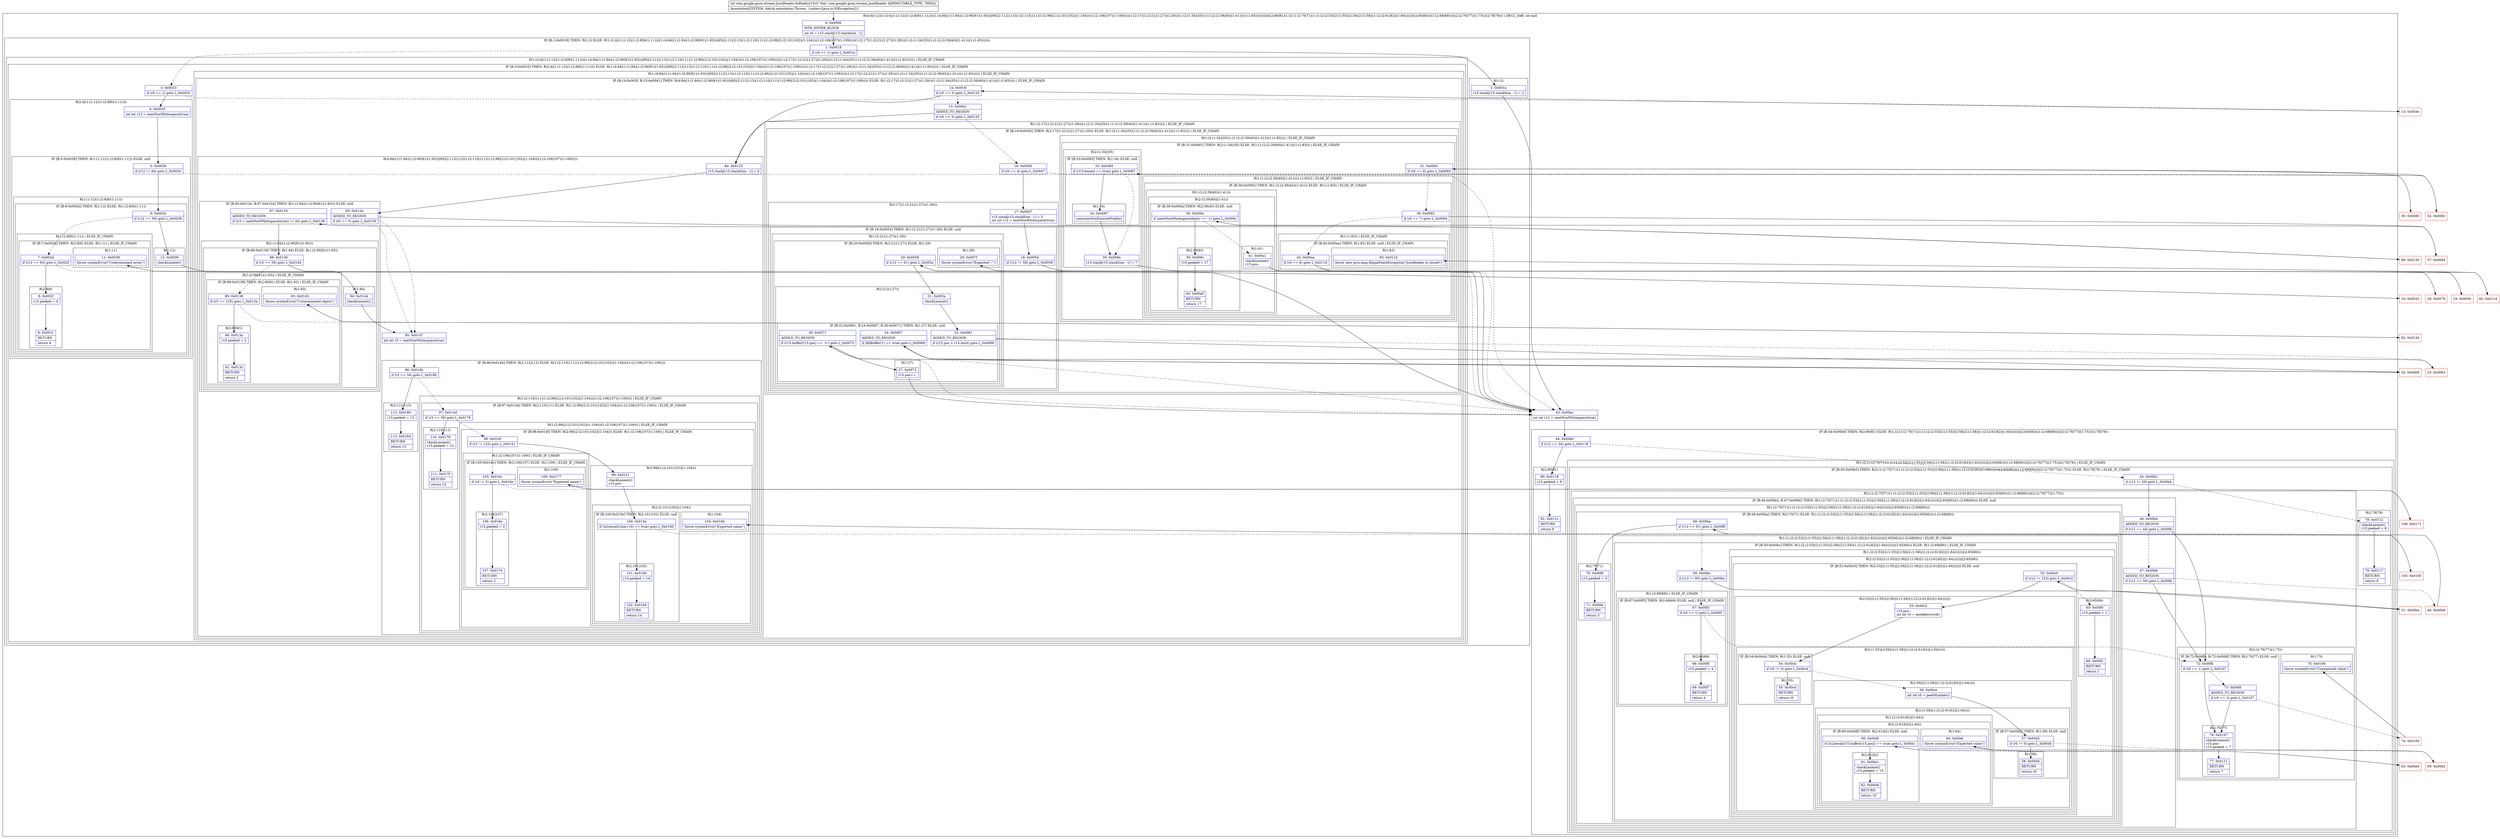 digraph "CFG forcom.google.gson.stream.JsonReader.doPeek()I" {
subgraph cluster_Region_1052256654 {
label = "R(4:0|(1:2)(1:(2:4|(1:(1:12)(1:(2:8|9)(1:11))))(1:(4:84|(1:(1:94)(1:(2:90|91)(1:93)))|95|(2:112|113)(1:(2:110|111)(1:(2:99|(2:(2:101|102)|(1:104)))(1:(2:106|107)(1:109)))))(1:(2:17|(1:(2:21|(1:27))(1:29)))(1:(2:(1:34)|35)(1:(1:(2:(2:39|40)|(1:41)))(1:(1:83)))))))|43|(2:80|81)(1:(2:(1:(2:70|71)(1:(1:(2:(2:53|(2:(1:55)|(2:56|(2:(1:58)|(1:(2:(2:61|62)|(1:64)))))))|(2:65|66)))(1:(2:68|69))))|(2:(2:76|77)|(1:75)))(2:78|79))) | DECL_VAR: int null\l";
node [shape=record,color=blue];
Node_0 [shape=record,label="{0\:\ 0x0000|MTH_ENTER_BLOCK\l|int r0 = r15.stack[r15.stackSize \- 1]\l}"];
subgraph cluster_IfRegion_1786684719 {
label = "IF [B:1:0x0018] THEN: R(1:2) ELSE: R(1:(2:4|(1:(1:12)(1:(2:8|9)(1:11))))(1:(4:84|(1:(1:94)(1:(2:90|91)(1:93)))|95|(2:112|113)(1:(2:110|111)(1:(2:99|(2:(2:101|102)|(1:104)))(1:(2:106|107)(1:109)))))(1:(2:17|(1:(2:21|(1:27))(1:29)))(1:(2:(1:34)|35)(1:(1:(2:(2:39|40)|(1:41)))(1:(1:83)))))))";
node [shape=record,color=blue];
Node_1 [shape=record,label="{1\:\ 0x0018|if (r0 == 1) goto L_0x001a\l}"];
subgraph cluster_Region_350260485 {
label = "R(1:2)";
node [shape=record,color=blue];
Node_2 [shape=record,label="{2\:\ 0x001a|r15.stack[r15.stackSize \- 1] = 2\l}"];
}
subgraph cluster_Region_119613482 {
label = "R(1:(2:4|(1:(1:12)(1:(2:8|9)(1:11))))(1:(4:84|(1:(1:94)(1:(2:90|91)(1:93)))|95|(2:112|113)(1:(2:110|111)(1:(2:99|(2:(2:101|102)|(1:104)))(1:(2:106|107)(1:109)))))(1:(2:17|(1:(2:21|(1:27))(1:29)))(1:(2:(1:34)|35)(1:(1:(2:(2:39|40)|(1:41)))(1:(1:83))))))) | ELSE_IF_CHAIN\l";
node [shape=record,color=blue];
subgraph cluster_IfRegion_48375982 {
label = "IF [B:3:0x0023] THEN: R(2:4|(1:(1:12)(1:(2:8|9)(1:11)))) ELSE: R(1:(4:84|(1:(1:94)(1:(2:90|91)(1:93)))|95|(2:112|113)(1:(2:110|111)(1:(2:99|(2:(2:101|102)|(1:104)))(1:(2:106|107)(1:109)))))(1:(2:17|(1:(2:21|(1:27))(1:29)))(1:(2:(1:34)|35)(1:(1:(2:(2:39|40)|(1:41)))(1:(1:83)))))) | ELSE_IF_CHAIN\l";
node [shape=record,color=blue];
Node_3 [shape=record,label="{3\:\ 0x0023|if (r0 == 2) goto L_0x0025\l}"];
subgraph cluster_Region_1982377837 {
label = "R(2:4|(1:(1:12)(1:(2:8|9)(1:11))))";
node [shape=record,color=blue];
Node_4 [shape=record,label="{4\:\ 0x0025|int int r12 = nextNonWhitespace(true)\l}"];
subgraph cluster_IfRegion_1946763711 {
label = "IF [B:5:0x0029] THEN: R(1:(1:12)(1:(2:8|9)(1:11))) ELSE: null";
node [shape=record,color=blue];
Node_5 [shape=record,label="{5\:\ 0x0029|if (r12 != 44) goto L_0x002b\l}"];
subgraph cluster_Region_521354377 {
label = "R(1:(1:12)(1:(2:8|9)(1:11)))";
node [shape=record,color=blue];
subgraph cluster_IfRegion_1132430095 {
label = "IF [B:6:0x002b] THEN: R(1:12) ELSE: R(1:(2:8|9)(1:11))";
node [shape=record,color=blue];
Node_6 [shape=record,label="{6\:\ 0x002b|if (r12 == 59) goto L_0x0039\l}"];
subgraph cluster_Region_290890874 {
label = "R(1:12)";
node [shape=record,color=blue];
Node_12 [shape=record,label="{12\:\ 0x0039|checkLenient()\l}"];
}
subgraph cluster_Region_30317552 {
label = "R(1:(2:8|9)(1:11)) | ELSE_IF_CHAIN\l";
node [shape=record,color=blue];
subgraph cluster_IfRegion_464456409 {
label = "IF [B:7:0x002d] THEN: R(2:8|9) ELSE: R(1:11) | ELSE_IF_CHAIN\l";
node [shape=record,color=blue];
Node_7 [shape=record,label="{7\:\ 0x002d|if (r12 == 93) goto L_0x002f\l}"];
subgraph cluster_Region_262181787 {
label = "R(2:8|9)";
node [shape=record,color=blue];
Node_8 [shape=record,label="{8\:\ 0x002f|r15.peeked = 4\l}"];
Node_9 [shape=record,label="{9\:\ 0x0031|RETURN\l|return 4\l}"];
}
subgraph cluster_Region_156303762 {
label = "R(1:11)";
node [shape=record,color=blue];
Node_11 [shape=record,label="{11\:\ 0x0038|throw syntaxError(\"Unterminated array\")\l}"];
}
}
}
}
}
}
}
subgraph cluster_Region_754979254 {
label = "R(1:(4:84|(1:(1:94)(1:(2:90|91)(1:93)))|95|(2:112|113)(1:(2:110|111)(1:(2:99|(2:(2:101|102)|(1:104)))(1:(2:106|107)(1:109)))))(1:(2:17|(1:(2:21|(1:27))(1:29)))(1:(2:(1:34)|35)(1:(1:(2:(2:39|40)|(1:41)))(1:(1:83)))))) | ELSE_IF_CHAIN\l";
node [shape=record,color=blue];
subgraph cluster_IfRegion_792626676 {
label = "IF [B:14:0x003f, B:15:0x0041] THEN: R(4:84|(1:(1:94)(1:(2:90|91)(1:93)))|95|(2:112|113)(1:(2:110|111)(1:(2:99|(2:(2:101|102)|(1:104)))(1:(2:106|107)(1:109))))) ELSE: R(1:(2:17|(1:(2:21|(1:27))(1:29)))(1:(2:(1:34)|35)(1:(1:(2:(2:39|40)|(1:41)))(1:(1:83))))) | ELSE_IF_CHAIN\l";
node [shape=record,color=blue];
Node_14 [shape=record,label="{14\:\ 0x003f|if (r0 == 3) goto L_0x0125\l}"];
Node_15 [shape=record,label="{15\:\ 0x0041|ADDED_TO_REGION\l|if (r0 == 5) goto L_0x0125\l}"];
subgraph cluster_Region_1230686302 {
label = "R(4:84|(1:(1:94)(1:(2:90|91)(1:93)))|95|(2:112|113)(1:(2:110|111)(1:(2:99|(2:(2:101|102)|(1:104)))(1:(2:106|107)(1:109)))))";
node [shape=record,color=blue];
Node_84 [shape=record,label="{84\:\ 0x0125|r15.stack[r15.stackSize \- 1] = 4\l}"];
subgraph cluster_IfRegion_1354055108 {
label = "IF [B:85:0x012e, B:87:0x0134] THEN: R(1:(1:94)(1:(2:90|91)(1:93))) ELSE: null";
node [shape=record,color=blue];
Node_85 [shape=record,label="{85\:\ 0x012e|ADDED_TO_REGION\l|if (r0 == 5) goto L_0x0130\l}"];
Node_87 [shape=record,label="{87\:\ 0x0134|ADDED_TO_REGION\l|if ((r3 = nextNonWhitespace(true)) != 44) goto L_0x0136\l}"];
subgraph cluster_Region_1491341053 {
label = "R(1:(1:94)(1:(2:90|91)(1:93)))";
node [shape=record,color=blue];
subgraph cluster_IfRegion_1397977649 {
label = "IF [B:88:0x0136] THEN: R(1:94) ELSE: R(1:(2:90|91)(1:93))";
node [shape=record,color=blue];
Node_88 [shape=record,label="{88\:\ 0x0136|if (r3 == 59) goto L_0x0144\l}"];
subgraph cluster_Region_1376756824 {
label = "R(1:94)";
node [shape=record,color=blue];
Node_94 [shape=record,label="{94\:\ 0x0144|checkLenient()\l}"];
}
subgraph cluster_Region_2133824014 {
label = "R(1:(2:90|91)(1:93)) | ELSE_IF_CHAIN\l";
node [shape=record,color=blue];
subgraph cluster_IfRegion_130345200 {
label = "IF [B:89:0x0138] THEN: R(2:90|91) ELSE: R(1:93) | ELSE_IF_CHAIN\l";
node [shape=record,color=blue];
Node_89 [shape=record,label="{89\:\ 0x0138|if (r3 == 125) goto L_0x013a\l}"];
subgraph cluster_Region_1330565315 {
label = "R(2:90|91)";
node [shape=record,color=blue];
Node_90 [shape=record,label="{90\:\ 0x013a|r15.peeked = 2\l}"];
Node_91 [shape=record,label="{91\:\ 0x013c|RETURN\l|return 2\l}"];
}
subgraph cluster_Region_1624018966 {
label = "R(1:93)";
node [shape=record,color=blue];
Node_93 [shape=record,label="{93\:\ 0x0143|throw syntaxError(\"Unterminated object\")\l}"];
}
}
}
}
}
}
Node_95 [shape=record,label="{95\:\ 0x0147|int int r3 = nextNonWhitespace(true)\l}"];
subgraph cluster_IfRegion_1502716389 {
label = "IF [B:96:0x014b] THEN: R(2:112|113) ELSE: R(1:(2:110|111)(1:(2:99|(2:(2:101|102)|(1:104)))(1:(2:106|107)(1:109))))";
node [shape=record,color=blue];
Node_96 [shape=record,label="{96\:\ 0x014b|if (r3 == 34) goto L_0x0180\l}"];
subgraph cluster_Region_1668338147 {
label = "R(2:112|113)";
node [shape=record,color=blue];
Node_112 [shape=record,label="{112\:\ 0x0180|r15.peeked = 13\l}"];
Node_113 [shape=record,label="{113\:\ 0x0184|RETURN\l|return 13\l}"];
}
subgraph cluster_Region_1137911317 {
label = "R(1:(2:110|111)(1:(2:99|(2:(2:101|102)|(1:104)))(1:(2:106|107)(1:109)))) | ELSE_IF_CHAIN\l";
node [shape=record,color=blue];
subgraph cluster_IfRegion_5750624 {
label = "IF [B:97:0x014d] THEN: R(2:110|111) ELSE: R(1:(2:99|(2:(2:101|102)|(1:104)))(1:(2:106|107)(1:109))) | ELSE_IF_CHAIN\l";
node [shape=record,color=blue];
Node_97 [shape=record,label="{97\:\ 0x014d|if (r3 == 39) goto L_0x0178\l}"];
subgraph cluster_Region_2049064548 {
label = "R(2:110|111)";
node [shape=record,color=blue];
Node_110 [shape=record,label="{110\:\ 0x0178|checkLenient()\lr15.peeked = 12\l}"];
Node_111 [shape=record,label="{111\:\ 0x017f|RETURN\l|return 12\l}"];
}
subgraph cluster_Region_2129284374 {
label = "R(1:(2:99|(2:(2:101|102)|(1:104)))(1:(2:106|107)(1:109))) | ELSE_IF_CHAIN\l";
node [shape=record,color=blue];
subgraph cluster_IfRegion_644929342 {
label = "IF [B:98:0x014f] THEN: R(2:99|(2:(2:101|102)|(1:104))) ELSE: R(1:(2:106|107)(1:109)) | ELSE_IF_CHAIN\l";
node [shape=record,color=blue];
Node_98 [shape=record,label="{98\:\ 0x014f|if (r3 != 125) goto L_0x0151\l}"];
subgraph cluster_Region_460354785 {
label = "R(2:99|(2:(2:101|102)|(1:104)))";
node [shape=record,color=blue];
Node_99 [shape=record,label="{99\:\ 0x0151|checkLenient()\lr15.pos\-\-\l}"];
subgraph cluster_Region_1103698452 {
label = "R(2:(2:101|102)|(1:104))";
node [shape=record,color=blue];
subgraph cluster_IfRegion_972546966 {
label = "IF [B:100:0x015e] THEN: R(2:101|102) ELSE: null";
node [shape=record,color=blue];
Node_100 [shape=record,label="{100\:\ 0x015e|if (isLiteral((char) r3) == true) goto L_0x0160\l}"];
subgraph cluster_Region_720624983 {
label = "R(2:101|102)";
node [shape=record,color=blue];
Node_101 [shape=record,label="{101\:\ 0x0160|r15.peeked = 14\l}"];
Node_102 [shape=record,label="{102\:\ 0x0164|RETURN\l|return 14\l}"];
}
}
subgraph cluster_Region_106805218 {
label = "R(1:104)";
node [shape=record,color=blue];
Node_104 [shape=record,label="{104\:\ 0x016b|throw syntaxError(\"Expected name\")\l}"];
}
}
}
subgraph cluster_Region_504499380 {
label = "R(1:(2:106|107)(1:109)) | ELSE_IF_CHAIN\l";
node [shape=record,color=blue];
subgraph cluster_IfRegion_1333636384 {
label = "IF [B:105:0x016c] THEN: R(2:106|107) ELSE: R(1:109) | ELSE_IF_CHAIN\l";
node [shape=record,color=blue];
Node_105 [shape=record,label="{105\:\ 0x016c|if (r0 != 5) goto L_0x016e\l}"];
subgraph cluster_Region_386051288 {
label = "R(2:106|107)";
node [shape=record,color=blue];
Node_106 [shape=record,label="{106\:\ 0x016e|r15.peeked = 2\l}"];
Node_107 [shape=record,label="{107\:\ 0x0170|RETURN\l|return 2\l}"];
}
subgraph cluster_Region_590336522 {
label = "R(1:109)";
node [shape=record,color=blue];
Node_109 [shape=record,label="{109\:\ 0x0177|throw syntaxError(\"Expected name\")\l}"];
}
}
}
}
}
}
}
}
}
subgraph cluster_Region_1218876202 {
label = "R(1:(2:17|(1:(2:21|(1:27))(1:29)))(1:(2:(1:34)|35)(1:(1:(2:(2:39|40)|(1:41)))(1:(1:83))))) | ELSE_IF_CHAIN\l";
node [shape=record,color=blue];
subgraph cluster_IfRegion_1548311353 {
label = "IF [B:16:0x0045] THEN: R(2:17|(1:(2:21|(1:27))(1:29))) ELSE: R(1:(2:(1:34)|35)(1:(1:(2:(2:39|40)|(1:41)))(1:(1:83)))) | ELSE_IF_CHAIN\l";
node [shape=record,color=blue];
Node_16 [shape=record,label="{16\:\ 0x0045|if (r0 == 4) goto L_0x0047\l}"];
subgraph cluster_Region_1841165252 {
label = "R(2:17|(1:(2:21|(1:27))(1:29)))";
node [shape=record,color=blue];
Node_17 [shape=record,label="{17\:\ 0x0047|r15.stack[r15.stackSize \- 1] = 5\lint int r12 = nextNonWhitespace(true)\l}"];
subgraph cluster_IfRegion_1353514412 {
label = "IF [B:18:0x0054] THEN: R(1:(2:21|(1:27))(1:29)) ELSE: null";
node [shape=record,color=blue];
Node_18 [shape=record,label="{18\:\ 0x0054|if (r12 != 58) goto L_0x0056\l}"];
subgraph cluster_Region_1180647718 {
label = "R(1:(2:21|(1:27))(1:29))";
node [shape=record,color=blue];
subgraph cluster_IfRegion_1883576736 {
label = "IF [B:20:0x0058] THEN: R(2:21|(1:27)) ELSE: R(1:29)";
node [shape=record,color=blue];
Node_20 [shape=record,label="{20\:\ 0x0058|if (r12 == 61) goto L_0x005a\l}"];
subgraph cluster_Region_1144607065 {
label = "R(2:21|(1:27))";
node [shape=record,color=blue];
Node_21 [shape=record,label="{21\:\ 0x005a|checkLenient()\l}"];
subgraph cluster_IfRegion_433812566 {
label = "IF [B:22:0x0061, B:24:0x0067, B:26:0x0071] THEN: R(1:27) ELSE: null";
node [shape=record,color=blue];
Node_22 [shape=record,label="{22\:\ 0x0061|ADDED_TO_REGION\l|if (r15.pos \< r15.limit) goto L_0x0069\l}"];
Node_24 [shape=record,label="{24\:\ 0x0067|ADDED_TO_REGION\l|if (fillBuffer(1) == true) goto L_0x0069\l}"];
Node_26 [shape=record,label="{26\:\ 0x0071|ADDED_TO_REGION\l|if (r15.buffer[r15.pos] == '\>') goto L_0x0073\l}"];
subgraph cluster_Region_1704500100 {
label = "R(1:27)";
node [shape=record,color=blue];
Node_27 [shape=record,label="{27\:\ 0x0073|r15.pos++\l}"];
}
}
}
subgraph cluster_Region_1509072992 {
label = "R(1:29)";
node [shape=record,color=blue];
Node_29 [shape=record,label="{29\:\ 0x007f|throw syntaxError(\"Expected ':'\")\l}"];
}
}
}
}
}
subgraph cluster_Region_1464832414 {
label = "R(1:(2:(1:34)|35)(1:(1:(2:(2:39|40)|(1:41)))(1:(1:83)))) | ELSE_IF_CHAIN\l";
node [shape=record,color=blue];
subgraph cluster_IfRegion_117666913 {
label = "IF [B:31:0x0081] THEN: R(2:(1:34)|35) ELSE: R(1:(1:(2:(2:39|40)|(1:41)))(1:(1:83))) | ELSE_IF_CHAIN\l";
node [shape=record,color=blue];
Node_31 [shape=record,label="{31\:\ 0x0081|if (r0 == 6) goto L_0x0083\l}"];
subgraph cluster_Region_359937765 {
label = "R(2:(1:34)|35)";
node [shape=record,color=blue];
subgraph cluster_IfRegion_873585524 {
label = "IF [B:33:0x0085] THEN: R(1:34) ELSE: null";
node [shape=record,color=blue];
Node_33 [shape=record,label="{33\:\ 0x0085|if (r15.lenient == true) goto L_0x0087\l}"];
subgraph cluster_Region_2024578102 {
label = "R(1:34)";
node [shape=record,color=blue];
Node_34 [shape=record,label="{34\:\ 0x0087|consumeNonExecutePrefix()\l}"];
}
}
Node_35 [shape=record,label="{35\:\ 0x008a|r15.stack[r15.stackSize \- 1] = 7\l}"];
}
subgraph cluster_Region_1405362652 {
label = "R(1:(1:(2:(2:39|40)|(1:41)))(1:(1:83))) | ELSE_IF_CHAIN\l";
node [shape=record,color=blue];
subgraph cluster_IfRegion_2116100696 {
label = "IF [B:36:0x0092] THEN: R(1:(2:(2:39|40)|(1:41))) ELSE: R(1:(1:83)) | ELSE_IF_CHAIN\l";
node [shape=record,color=blue];
Node_36 [shape=record,label="{36\:\ 0x0092|if (r0 == 7) goto L_0x0094\l}"];
subgraph cluster_Region_1731458655 {
label = "R(1:(2:(2:39|40)|(1:41)))";
node [shape=record,color=blue];
subgraph cluster_Region_1573079990 {
label = "R(2:(2:39|40)|(1:41))";
node [shape=record,color=blue];
subgraph cluster_IfRegion_1091707156 {
label = "IF [B:38:0x009a] THEN: R(2:39|40) ELSE: null";
node [shape=record,color=blue];
Node_38 [shape=record,label="{38\:\ 0x009a|if (nextNonWhitespace(false) == \-1) goto L_0x009c\l}"];
subgraph cluster_Region_866791979 {
label = "R(2:39|40)";
node [shape=record,color=blue];
Node_39 [shape=record,label="{39\:\ 0x009c|r15.peeked = 17\l}"];
Node_40 [shape=record,label="{40\:\ 0x00a0|RETURN\l|return 17\l}"];
}
}
subgraph cluster_Region_1272163087 {
label = "R(1:41)";
node [shape=record,color=blue];
Node_41 [shape=record,label="{41\:\ 0x00a1|checkLenient()\lr15.pos\-\-\l}"];
}
}
}
subgraph cluster_Region_202032952 {
label = "R(1:(1:83)) | ELSE_IF_CHAIN\l";
node [shape=record,color=blue];
subgraph cluster_IfRegion_1553433617 {
label = "IF [B:42:0x00aa] THEN: R(1:83) ELSE: null | ELSE_IF_CHAIN\l";
node [shape=record,color=blue];
Node_42 [shape=record,label="{42\:\ 0x00aa|if (r0 == 8) goto L_0x011d\l}"];
subgraph cluster_Region_1547722028 {
label = "R(1:83)";
node [shape=record,color=blue];
Node_83 [shape=record,label="{83\:\ 0x0124|throw new java.lang.IllegalStateException(\"JsonReader is closed\")\l}"];
}
}
}
}
}
}
}
}
}
}
}
}
}
}
Node_43 [shape=record,label="{43\:\ 0x00ac|int int r12 = nextNonWhitespace(true)\l}"];
subgraph cluster_IfRegion_560566793 {
label = "IF [B:44:0x00b0] THEN: R(2:80|81) ELSE: R(1:(2:(1:(2:70|71)(1:(1:(2:(2:53|(2:(1:55)|(2:56|(2:(1:58)|(1:(2:(2:61|62)|(1:64)))))))|(2:65|66)))(1:(2:68|69))))|(2:(2:76|77)|(1:75)))(2:78|79))";
node [shape=record,color=blue];
Node_44 [shape=record,label="{44\:\ 0x00b0|if (r12 == 34) goto L_0x0118\l}"];
subgraph cluster_Region_1050216421 {
label = "R(2:80|81)";
node [shape=record,color=blue];
Node_80 [shape=record,label="{80\:\ 0x0118|r15.peeked = 9\l}"];
Node_81 [shape=record,label="{81\:\ 0x011c|RETURN\l|return 9\l}"];
}
subgraph cluster_Region_1757694186 {
label = "R(1:(2:(1:(2:70|71)(1:(1:(2:(2:53|(2:(1:55)|(2:56|(2:(1:58)|(1:(2:(2:61|62)|(1:64)))))))|(2:65|66)))(1:(2:68|69))))|(2:(2:76|77)|(1:75)))(2:78|79)) | ELSE_IF_CHAIN\l";
node [shape=record,color=blue];
subgraph cluster_IfRegion_1094597945 {
label = "IF [B:45:0x00b2] THEN: R(2:(1:(2:70|71)(1:(1:(2:(2:53|(2:(1:55)|(2:56|(2:(1:58)|(1:(2:(2:61|62)|(1:64)))))))|(2:65|66)))(1:(2:68|69))))|(2:(2:76|77)|(1:75))) ELSE: R(2:78|79) | ELSE_IF_CHAIN\l";
node [shape=record,color=blue];
Node_45 [shape=record,label="{45\:\ 0x00b2|if (r12 != 39) goto L_0x00b4\l}"];
subgraph cluster_Region_850227661 {
label = "R(2:(1:(2:70|71)(1:(1:(2:(2:53|(2:(1:55)|(2:56|(2:(1:58)|(1:(2:(2:61|62)|(1:64)))))))|(2:65|66)))(1:(2:68|69))))|(2:(2:76|77)|(1:75)))";
node [shape=record,color=blue];
subgraph cluster_IfRegion_126353907 {
label = "IF [B:46:0x00b4, B:47:0x00b6] THEN: R(1:(2:70|71)(1:(1:(2:(2:53|(2:(1:55)|(2:56|(2:(1:58)|(1:(2:(2:61|62)|(1:64)))))))|(2:65|66)))(1:(2:68|69)))) ELSE: null";
node [shape=record,color=blue];
Node_46 [shape=record,label="{46\:\ 0x00b4|ADDED_TO_REGION\l|if (r12 == 44) goto L_0x00fb\l}"];
Node_47 [shape=record,label="{47\:\ 0x00b6|ADDED_TO_REGION\l|if (r12 == 59) goto L_0x00fb\l}"];
subgraph cluster_Region_1817895817 {
label = "R(1:(2:70|71)(1:(1:(2:(2:53|(2:(1:55)|(2:56|(2:(1:58)|(1:(2:(2:61|62)|(1:64)))))))|(2:65|66)))(1:(2:68|69))))";
node [shape=record,color=blue];
subgraph cluster_IfRegion_995270173 {
label = "IF [B:49:0x00ba] THEN: R(2:70|71) ELSE: R(1:(1:(2:(2:53|(2:(1:55)|(2:56|(2:(1:58)|(1:(2:(2:61|62)|(1:64)))))))|(2:65|66)))(1:(2:68|69)))";
node [shape=record,color=blue];
Node_49 [shape=record,label="{49\:\ 0x00ba|if (r12 == 91) goto L_0x00f8\l}"];
subgraph cluster_Region_445278152 {
label = "R(2:70|71)";
node [shape=record,color=blue];
Node_70 [shape=record,label="{70\:\ 0x00f8|r15.peeked = 3\l}"];
Node_71 [shape=record,label="{71\:\ 0x00fa|RETURN\l|return 3\l}"];
}
subgraph cluster_Region_1346633579 {
label = "R(1:(1:(2:(2:53|(2:(1:55)|(2:56|(2:(1:58)|(1:(2:(2:61|62)|(1:64)))))))|(2:65|66)))(1:(2:68|69))) | ELSE_IF_CHAIN\l";
node [shape=record,color=blue];
subgraph cluster_IfRegion_1447475876 {
label = "IF [B:50:0x00bc] THEN: R(1:(2:(2:53|(2:(1:55)|(2:56|(2:(1:58)|(1:(2:(2:61|62)|(1:64)))))))|(2:65|66))) ELSE: R(1:(2:68|69)) | ELSE_IF_CHAIN\l";
node [shape=record,color=blue];
Node_50 [shape=record,label="{50\:\ 0x00bc|if (r12 != 93) goto L_0x00be\l}"];
subgraph cluster_Region_154783671 {
label = "R(1:(2:(2:53|(2:(1:55)|(2:56|(2:(1:58)|(1:(2:(2:61|62)|(1:64)))))))|(2:65|66)))";
node [shape=record,color=blue];
subgraph cluster_Region_851714994 {
label = "R(2:(2:53|(2:(1:55)|(2:56|(2:(1:58)|(1:(2:(2:61|62)|(1:64)))))))|(2:65|66))";
node [shape=record,color=blue];
subgraph cluster_IfRegion_1713472160 {
label = "IF [B:52:0x00c0] THEN: R(2:53|(2:(1:55)|(2:56|(2:(1:58)|(1:(2:(2:61|62)|(1:64))))))) ELSE: null";
node [shape=record,color=blue];
Node_52 [shape=record,label="{52\:\ 0x00c0|if (r12 != 123) goto L_0x00c2\l}"];
subgraph cluster_Region_568430606 {
label = "R(2:53|(2:(1:55)|(2:56|(2:(1:58)|(1:(2:(2:61|62)|(1:64)))))))";
node [shape=record,color=blue];
Node_53 [shape=record,label="{53\:\ 0x00c2|r15.pos\-\-\lint int r0 = peekKeyword()\l}"];
subgraph cluster_Region_2067375621 {
label = "R(2:(1:55)|(2:56|(2:(1:58)|(1:(2:(2:61|62)|(1:64))))))";
node [shape=record,color=blue];
subgraph cluster_IfRegion_250363993 {
label = "IF [B:54:0x00cb] THEN: R(1:55) ELSE: null";
node [shape=record,color=blue];
Node_54 [shape=record,label="{54\:\ 0x00cb|if (r0 != 0) goto L_0x00cd\l}"];
subgraph cluster_Region_1838962874 {
label = "R(1:55)";
node [shape=record,color=blue];
Node_55 [shape=record,label="{55\:\ 0x00cd|RETURN\l|return r0\l}"];
}
}
subgraph cluster_Region_130212651 {
label = "R(2:56|(2:(1:58)|(1:(2:(2:61|62)|(1:64)))))";
node [shape=record,color=blue];
Node_56 [shape=record,label="{56\:\ 0x00ce|int int r0 = peekNumber()\l}"];
subgraph cluster_Region_885958318 {
label = "R(2:(1:58)|(1:(2:(2:61|62)|(1:64))))";
node [shape=record,color=blue];
subgraph cluster_IfRegion_713974333 {
label = "IF [B:57:0x00d2] THEN: R(1:58) ELSE: null";
node [shape=record,color=blue];
Node_57 [shape=record,label="{57\:\ 0x00d2|if (r0 != 0) goto L_0x00d4\l}"];
subgraph cluster_Region_1183580605 {
label = "R(1:58)";
node [shape=record,color=blue];
Node_58 [shape=record,label="{58\:\ 0x00d4|RETURN\l|return r0\l}"];
}
}
subgraph cluster_Region_1934459895 {
label = "R(1:(2:(2:61|62)|(1:64)))";
node [shape=record,color=blue];
subgraph cluster_Region_1611130783 {
label = "R(2:(2:61|62)|(1:64))";
node [shape=record,color=blue];
subgraph cluster_IfRegion_1446542356 {
label = "IF [B:60:0x00df] THEN: R(2:61|62) ELSE: null";
node [shape=record,color=blue];
Node_60 [shape=record,label="{60\:\ 0x00df|if (isLiteral(r15.buffer[r15.pos]) == true) goto L_0x00e1\l}"];
subgraph cluster_Region_386026411 {
label = "R(2:61|62)";
node [shape=record,color=blue];
Node_61 [shape=record,label="{61\:\ 0x00e1|checkLenient()\lr15.peeked = 10\l}"];
Node_62 [shape=record,label="{62\:\ 0x00e8|RETURN\l|return 10\l}"];
}
}
subgraph cluster_Region_139403399 {
label = "R(1:64)";
node [shape=record,color=blue];
Node_64 [shape=record,label="{64\:\ 0x00ef|throw syntaxError(\"Expected value\")\l}"];
}
}
}
}
}
}
}
}
subgraph cluster_Region_1470825742 {
label = "R(2:65|66)";
node [shape=record,color=blue];
Node_65 [shape=record,label="{65\:\ 0x00f0|r15.peeked = 1\l}"];
Node_66 [shape=record,label="{66\:\ 0x00f2|RETURN\l|return 1\l}"];
}
}
}
subgraph cluster_Region_1113987891 {
label = "R(1:(2:68|69)) | ELSE_IF_CHAIN\l";
node [shape=record,color=blue];
subgraph cluster_IfRegion_1251052585 {
label = "IF [B:67:0x00f3] THEN: R(2:68|69) ELSE: null | ELSE_IF_CHAIN\l";
node [shape=record,color=blue];
Node_67 [shape=record,label="{67\:\ 0x00f3|if (r0 == 1) goto L_0x00f5\l}"];
subgraph cluster_Region_1195134919 {
label = "R(2:68|69)";
node [shape=record,color=blue];
Node_68 [shape=record,label="{68\:\ 0x00f5|r15.peeked = 4\l}"];
Node_69 [shape=record,label="{69\:\ 0x00f7|RETURN\l|return 4\l}"];
}
}
}
}
}
}
}
}
subgraph cluster_Region_906364095 {
label = "R(2:(2:76|77)|(1:75))";
node [shape=record,color=blue];
subgraph cluster_IfRegion_1454197094 {
label = "IF [B:72:0x00fb, B:73:0x00fd] THEN: R(2:76|77) ELSE: null";
node [shape=record,color=blue];
Node_72 [shape=record,label="{72\:\ 0x00fb|if (r0 == 1) goto L_0x0107\l}"];
Node_73 [shape=record,label="{73\:\ 0x00fd|ADDED_TO_REGION\l|if (r0 == 2) goto L_0x0107\l}"];
subgraph cluster_Region_957015044 {
label = "R(2:76|77)";
node [shape=record,color=blue];
Node_76 [shape=record,label="{76\:\ 0x0107|checkLenient()\lr15.pos\-\-\lr15.peeked = 7\l}"];
Node_77 [shape=record,label="{77\:\ 0x0111|RETURN\l|return 7\l}"];
}
}
subgraph cluster_Region_1263001493 {
label = "R(1:75)";
node [shape=record,color=blue];
Node_75 [shape=record,label="{75\:\ 0x0106|throw syntaxError(\"Unexpected value\")\l}"];
}
}
}
subgraph cluster_Region_1847653197 {
label = "R(2:78|79)";
node [shape=record,color=blue];
Node_78 [shape=record,label="{78\:\ 0x0112|checkLenient()\lr15.peeked = 8\l}"];
Node_79 [shape=record,label="{79\:\ 0x0117|RETURN\l|return 8\l}"];
}
}
}
}
}
Node_10 [shape=record,color=red,label="{10\:\ 0x0032}"];
Node_13 [shape=record,color=red,label="{13\:\ 0x003e}"];
Node_19 [shape=record,color=red,label="{19\:\ 0x0056}"];
Node_23 [shape=record,color=red,label="{23\:\ 0x0063}"];
Node_25 [shape=record,color=red,label="{25\:\ 0x0069}"];
Node_28 [shape=record,color=red,label="{28\:\ 0x0079}"];
Node_30 [shape=record,color=red,label="{30\:\ 0x0080}"];
Node_32 [shape=record,color=red,label="{32\:\ 0x0083}"];
Node_37 [shape=record,color=red,label="{37\:\ 0x0094}"];
Node_48 [shape=record,color=red,label="{48\:\ 0x00b8}"];
Node_51 [shape=record,color=red,label="{51\:\ 0x00be}"];
Node_59 [shape=record,color=red,label="{59\:\ 0x00d5}"];
Node_63 [shape=record,color=red,label="{63\:\ 0x00e9}"];
Node_74 [shape=record,color=red,label="{74\:\ 0x0100}"];
Node_82 [shape=record,color=red,label="{82\:\ 0x011d}"];
Node_86 [shape=record,color=red,label="{86\:\ 0x0130}"];
Node_92 [shape=record,color=red,label="{92\:\ 0x013d}"];
Node_103 [shape=record,color=red,label="{103\:\ 0x0165}"];
Node_108 [shape=record,color=red,label="{108\:\ 0x0171}"];
MethodNode[shape=record,label="{int com.google.gson.stream.JsonReader.doPeek((r15v0 'this' com.google.gson.stream.JsonReader A[IMMUTABLE_TYPE, THIS]))  | Annotation[SYSTEM, dalvik.annotation.Throws, \{value=[java.io.IOException]\}]\l}"];
MethodNode -> Node_0;
Node_0 -> Node_1;
Node_1 -> Node_2;
Node_1 -> Node_3[style=dashed];
Node_2 -> Node_43;
Node_3 -> Node_4;
Node_3 -> Node_13[style=dashed];
Node_4 -> Node_5;
Node_5 -> Node_6;
Node_5 -> Node_43[style=dashed];
Node_6 -> Node_7[style=dashed];
Node_6 -> Node_12;
Node_12 -> Node_43;
Node_7 -> Node_8;
Node_7 -> Node_10[style=dashed];
Node_8 -> Node_9;
Node_14 -> Node_15[style=dashed];
Node_14 -> Node_84;
Node_15 -> Node_16[style=dashed];
Node_15 -> Node_84;
Node_84 -> Node_85;
Node_85 -> Node_86;
Node_85 -> Node_95[style=dashed];
Node_87 -> Node_88;
Node_87 -> Node_95[style=dashed];
Node_88 -> Node_89[style=dashed];
Node_88 -> Node_94;
Node_94 -> Node_95;
Node_89 -> Node_90;
Node_89 -> Node_92[style=dashed];
Node_90 -> Node_91;
Node_95 -> Node_96;
Node_96 -> Node_97[style=dashed];
Node_96 -> Node_112;
Node_112 -> Node_113;
Node_97 -> Node_98[style=dashed];
Node_97 -> Node_110;
Node_110 -> Node_111;
Node_98 -> Node_99;
Node_98 -> Node_105[style=dashed];
Node_99 -> Node_100;
Node_100 -> Node_101;
Node_100 -> Node_103[style=dashed];
Node_101 -> Node_102;
Node_105 -> Node_106;
Node_105 -> Node_108[style=dashed];
Node_106 -> Node_107;
Node_16 -> Node_17;
Node_16 -> Node_30[style=dashed];
Node_17 -> Node_18;
Node_18 -> Node_19;
Node_18 -> Node_43[style=dashed];
Node_20 -> Node_21;
Node_20 -> Node_28[style=dashed];
Node_21 -> Node_22;
Node_22 -> Node_23[style=dashed];
Node_22 -> Node_25;
Node_24 -> Node_25;
Node_24 -> Node_43[style=dashed];
Node_26 -> Node_27;
Node_26 -> Node_43[style=dashed];
Node_27 -> Node_43;
Node_31 -> Node_32;
Node_31 -> Node_36[style=dashed];
Node_33 -> Node_34;
Node_33 -> Node_35[style=dashed];
Node_34 -> Node_35;
Node_35 -> Node_43;
Node_36 -> Node_37;
Node_36 -> Node_42[style=dashed];
Node_38 -> Node_39;
Node_38 -> Node_41[style=dashed];
Node_39 -> Node_40;
Node_41 -> Node_43;
Node_42 -> Node_43[style=dashed];
Node_42 -> Node_82;
Node_43 -> Node_44;
Node_44 -> Node_45[style=dashed];
Node_44 -> Node_80;
Node_80 -> Node_81;
Node_45 -> Node_46;
Node_45 -> Node_78[style=dashed];
Node_46 -> Node_47[style=dashed];
Node_46 -> Node_72;
Node_47 -> Node_48[style=dashed];
Node_47 -> Node_72;
Node_49 -> Node_50[style=dashed];
Node_49 -> Node_70;
Node_70 -> Node_71;
Node_50 -> Node_51;
Node_50 -> Node_67[style=dashed];
Node_52 -> Node_53;
Node_52 -> Node_65[style=dashed];
Node_53 -> Node_54;
Node_54 -> Node_55;
Node_54 -> Node_56[style=dashed];
Node_56 -> Node_57;
Node_57 -> Node_58;
Node_57 -> Node_59[style=dashed];
Node_60 -> Node_61;
Node_60 -> Node_63[style=dashed];
Node_61 -> Node_62;
Node_65 -> Node_66;
Node_67 -> Node_68;
Node_67 -> Node_72[style=dashed];
Node_68 -> Node_69;
Node_72 -> Node_73[style=dashed];
Node_72 -> Node_76;
Node_73 -> Node_74[style=dashed];
Node_73 -> Node_76;
Node_76 -> Node_77;
Node_78 -> Node_79;
Node_10 -> Node_11;
Node_13 -> Node_14;
Node_19 -> Node_20;
Node_23 -> Node_24;
Node_25 -> Node_26;
Node_28 -> Node_29;
Node_30 -> Node_31;
Node_32 -> Node_33;
Node_37 -> Node_38;
Node_48 -> Node_49;
Node_51 -> Node_52;
Node_59 -> Node_60;
Node_63 -> Node_64;
Node_74 -> Node_75;
Node_82 -> Node_83;
Node_86 -> Node_87;
Node_92 -> Node_93;
Node_103 -> Node_104;
Node_108 -> Node_109;
}

